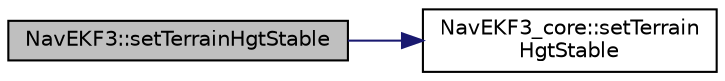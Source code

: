 digraph "NavEKF3::setTerrainHgtStable"
{
 // INTERACTIVE_SVG=YES
  edge [fontname="Helvetica",fontsize="10",labelfontname="Helvetica",labelfontsize="10"];
  node [fontname="Helvetica",fontsize="10",shape=record];
  rankdir="LR";
  Node1 [label="NavEKF3::setTerrainHgtStable",height=0.2,width=0.4,color="black", fillcolor="grey75", style="filled", fontcolor="black"];
  Node1 -> Node2 [color="midnightblue",fontsize="10",style="solid",fontname="Helvetica"];
  Node2 [label="NavEKF3_core::setTerrain\lHgtStable",height=0.2,width=0.4,color="black", fillcolor="white", style="filled",URL="$classNavEKF3__core.html#a1539785d1188622740f6bce08e5edfbd"];
}
